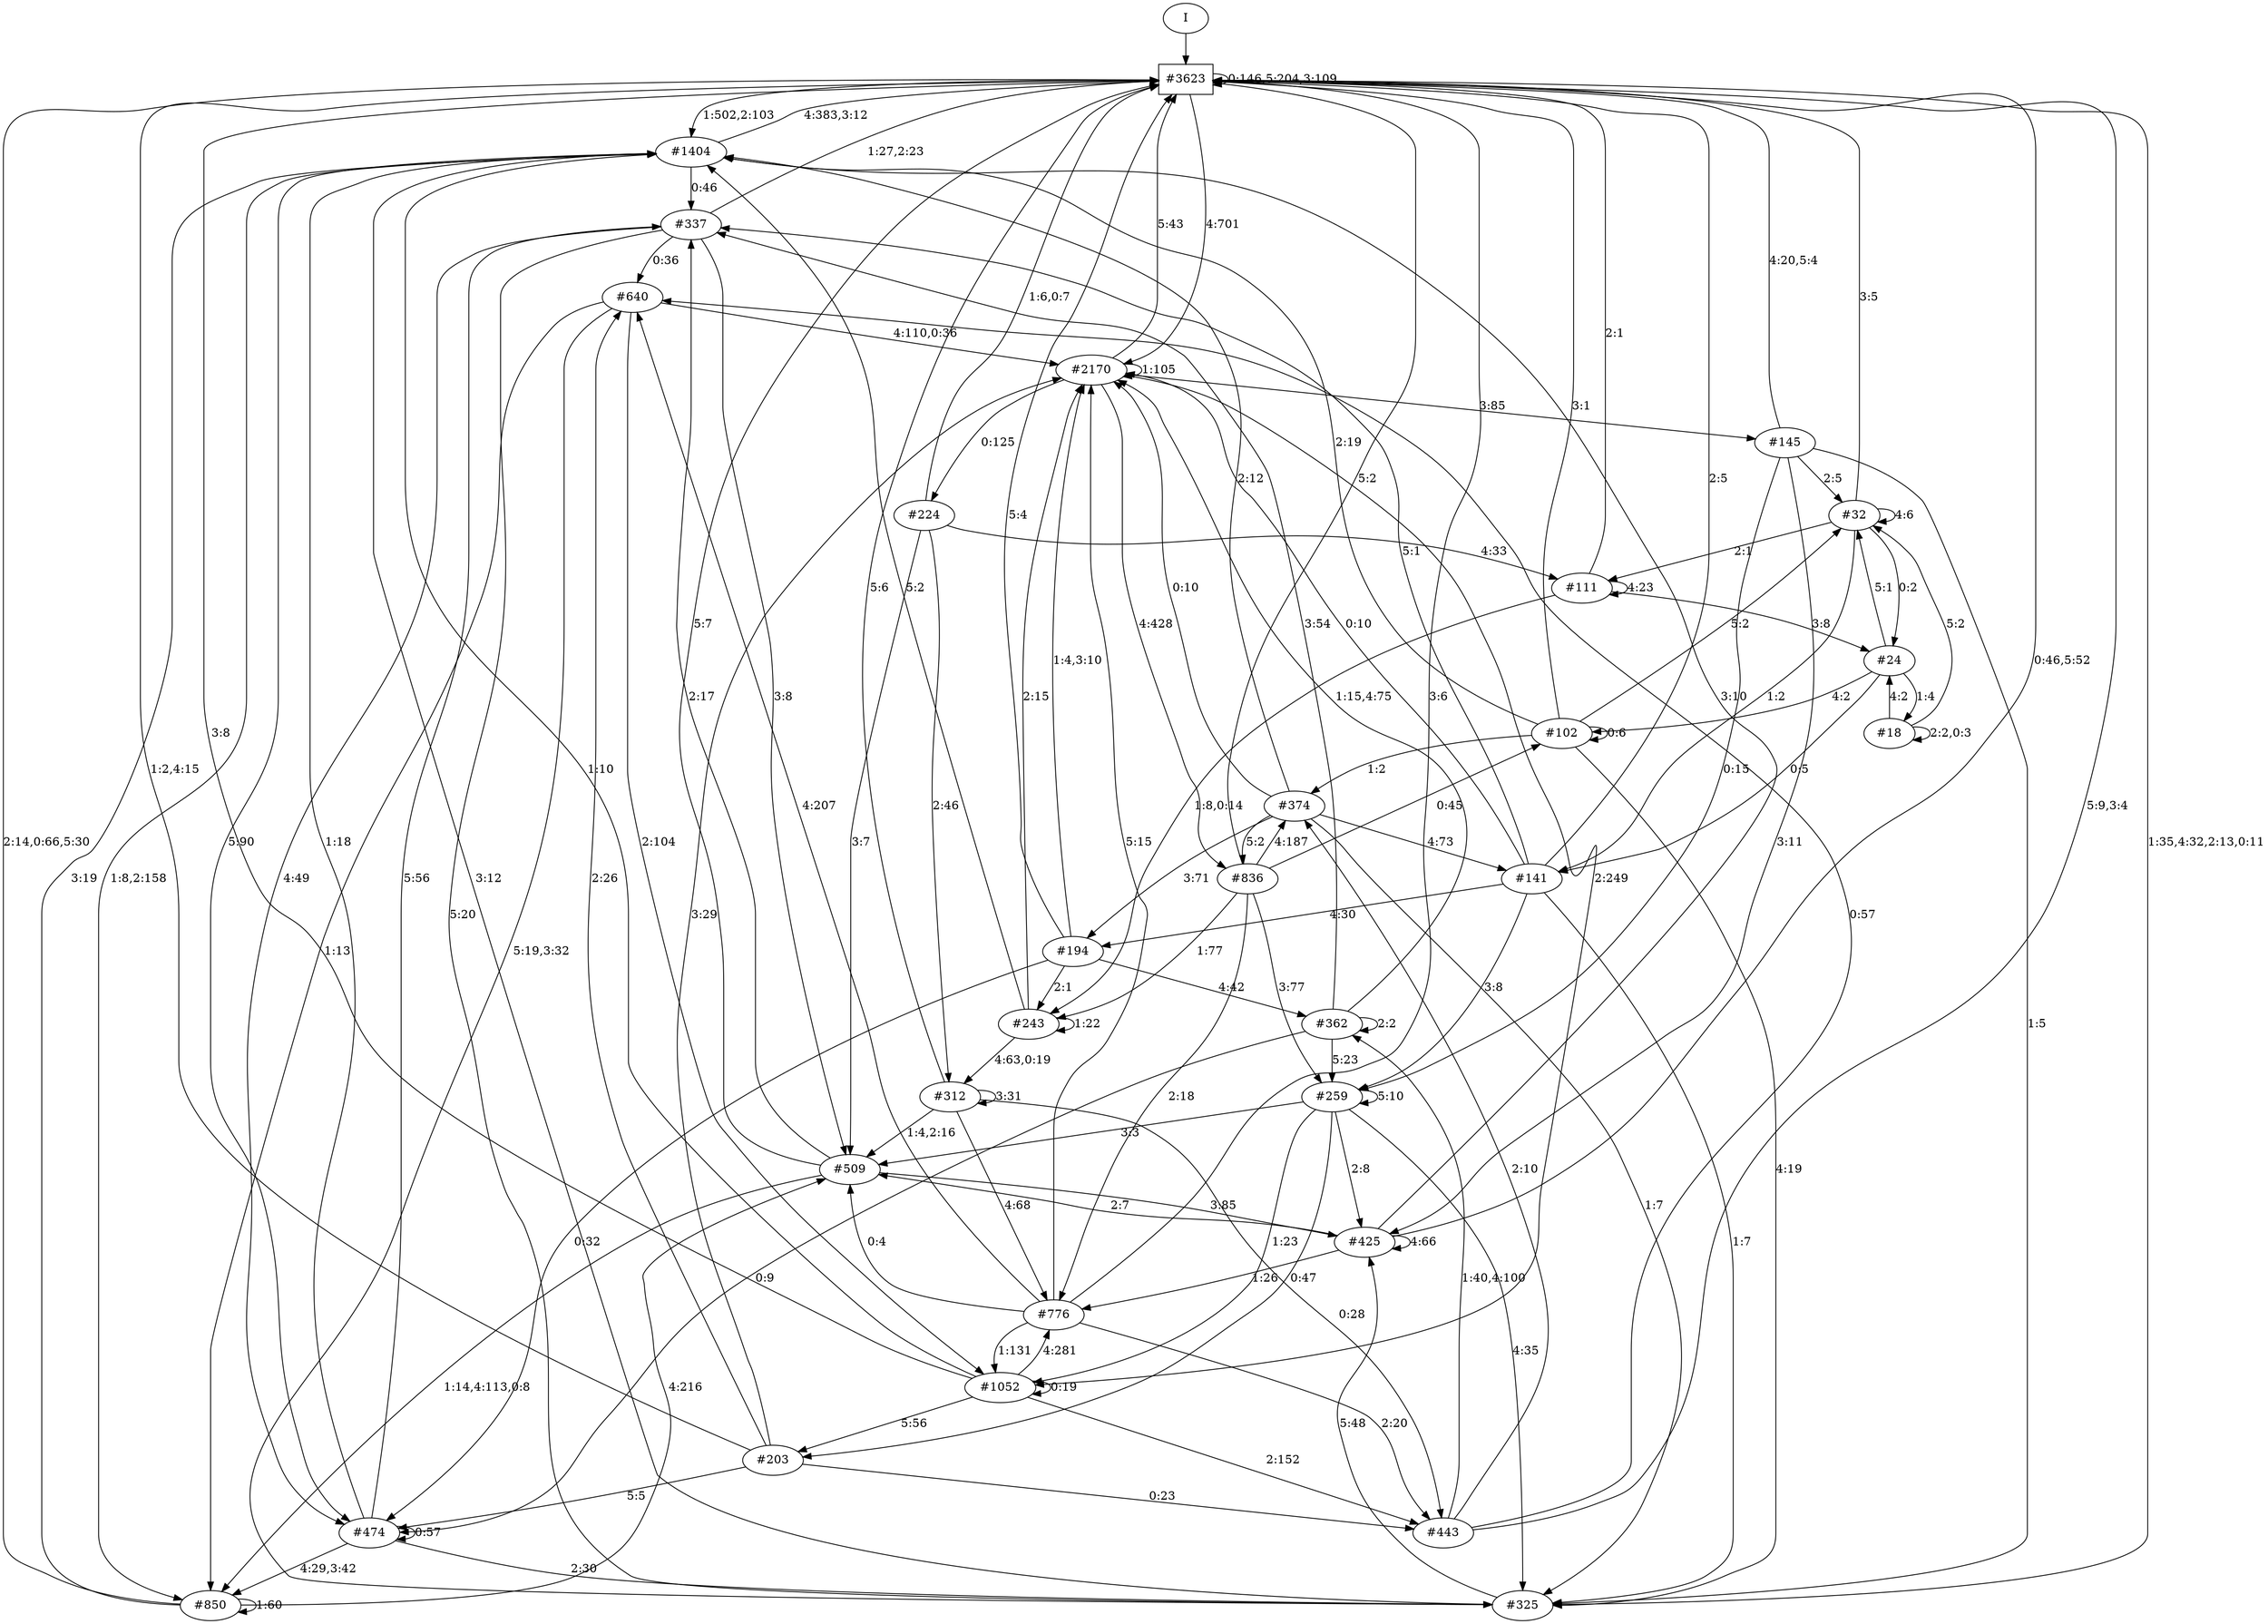 // produced with flexfringe from git commitd1cf04ada0831d0605a3651971ef9a02091d8823
// dfasat/flexfringe -h=alergia -d=alergia_data -o=experiments/flexfringe_pautomac_study/flexfringe_data/exp6_n5_x0_w1_a1_b0_f1_I0_J0_K0_t1_l0_p0_75dfa -n=5 -x=0 -w=1 -a=1 -b=0 -f=1 -I=0 -J=0 -K=0 -t=1 -l=0 -p=0.75 /Users/nicholasrenninger/Google Drive/Grad School/specification learning/code/DPFA_DTS_product_experiment/dfasatInvestigations/experiments/flexfringe_pautomac_study/flexfringe_data/flexfringe_pautomac_study_train 
digraph DFA {
	0 [label="root" shape=box];
		I -> 0;
	0 [ label="#3623"  ];
		0 -> 0 [label="0:146,5:204,3:109"  ];
		0 -> 1 [label="1:502,2:103"  ];
		0 -> 124 [label="4:701"  ];
	1 [ label="#1404"  ];
		1 -> 0 [label="4:383,3:12"  ];
		1 -> 60 [label="1:8,2:158"  ];
		1 -> 63 [label="5:90"  ];
		1 -> 5063 [label="0:46"  ];
	60 [ label="#850"  ];
		60 -> 0 [label="2:14,0:66,5:30"  ];
		60 -> 1 [label="3:19"  ];
		60 -> 60 [label="1:60"  ];
		60 -> 341 [label="4:216"  ];
	341 [ label="#509"  ];
		341 -> 0 [label="5:7"  ];
		341 -> 60 [label="1:14,4:113,0:8"  ];
		341 -> 342 [label="3:85"  ];
		341 -> 5063 [label="2:17"  ];
	342 [ label="#425"  ];
		342 -> 0 [label="0:46,5:52"  ];
		342 -> 1 [label="3:10"  ];
		342 -> 126 [label="1:26"  ];
		342 -> 341 [label="2:7"  ];
		342 -> 342 [label="4:66"  ];
	63 [ label="#474"  ];
		63 -> 2004 [label="2:30"  ];
		63 -> 1 [label="1:18"  ];
		63 -> 60 [label="4:29,3:42"  ];
		63 -> 63 [label="0:57"  ];
		63 -> 5063 [label="5:56"  ];
	2004 [ label="#325"  ];
		2004 -> 0 [label="1:35,4:32,2:13,0:11"  ];
		2004 -> 1 [label="3:12"  ];
		2004 -> 342 [label="5:48"  ];
	5063 [ label="#337"  ];
		5063 -> 0 [label="1:27,2:23"  ];
		5063 -> 2004 [label="5:20"  ];
		5063 -> 63 [label="4:49"  ];
		5063 -> 238 [label="0:36"  ];
		5063 -> 341 [label="3:8"  ];
	124 [ label="#2170"  ];
		124 -> 0 [label="5:43"  ];
		124 -> 153 [label="4:428"  ];
		124 -> 124 [label="1:105"  ];
		124 -> 125 [label="2:249"  ];
		124 -> 356 [label="0:125"  ];
		124 -> 399 [label="3:85"  ];
	153 [ label="#836"  ];
		153 -> 0 [label="5:2"  ];
		153 -> 126 [label="2:18"  ];
		153 -> 154 [label="4:187"  ];
		153 -> 199 [label="0:45"  ];
		153 -> 450 [label="1:77"  ];
		153 -> 948 [label="3:77"  ];
	450 [ label="#243"  ];
		450 -> 1 [label="5:2"  ];
		450 -> 124 [label="2:15"  ];
		450 -> 450 [label="1:22"  ];
		450 -> 454 [label="4:63,0:19"  ];
	454 [ label="#312"  ];
		454 -> 0 [label="5:6"  ];
		454 -> 126 [label="4:68"  ];
		454 -> 338 [label="0:28"  ];
		454 -> 341 [label="1:4,2:16"  ];
		454 -> 454 [label="3:31"  ];
	154 [ label="#374"  ];
		154 -> 2004 [label="1:7"  ];
		154 -> 1 [label="2:12"  ];
		154 -> 153 [label="5:2"  ];
		154 -> 124 [label="0:10"  ];
		154 -> 155 [label="3:71"  ];
		154 -> 1241 [label="4:73"  ];
	1241 [ label="#141"  ];
		1241 -> 0 [label="2:5"  ];
		1241 -> 2004 [label="1:7"  ];
		1241 -> 124 [label="0:10"  ];
		1241 -> 155 [label="4:30"  ];
		1241 -> 948 [label="3:8"  ];
		1241 -> 5063 [label="5:1"  ];
	155 [ label="#194"  ];
		155 -> 0 [label="5:4"  ];
		155 -> 63 [label="0:32"  ];
		155 -> 124 [label="1:4,3:10"  ];
		155 -> 339 [label="4:42"  ];
		155 -> 450 [label="2:1"  ];
	199 [ label="#102"  ];
		199 -> 0 [label="3:1"  ];
		199 -> 2004 [label="4:19"  ];
		199 -> 1 [label="2:19"  ];
		199 -> 154 [label="1:2"  ];
		199 -> 199 [label="0:6"  ];
		199 -> 3065 [label="5:2"  ];
	3065 [ label="#32"  ];
		3065 -> 0 [label="3:5"  ];
		3065 -> 1868 [label="0:2"  ];
		3065 -> 357 [label="2:1"  ];
		3065 -> 1241 [label="1:2"  ];
		3065 -> 3065 [label="4:6"  ];
	948 [ label="#259"  ];
		948 -> 2004 [label="4:35"  ];
		948 -> 125 [label="1:23"  ];
		948 -> 341 [label="3:3"  ];
		948 -> 342 [label="2:8"  ];
		948 -> 363 [label="0:47"  ];
		948 -> 948 [label="5:10"  ];
	125 [ label="#1052"  ];
		125 -> 0 [label="3:8"  ];
		125 -> 1 [label="1:10"  ];
		125 -> 125 [label="0:19"  ];
		125 -> 126 [label="4:281"  ];
		125 -> 338 [label="2:152"  ];
		125 -> 363 [label="5:56"  ];
	126 [ label="#776"  ];
		126 -> 0 [label="3:6"  ];
		126 -> 124 [label="5:15"  ];
		126 -> 125 [label="1:131"  ];
		126 -> 238 [label="4:207"  ];
		126 -> 338 [label="2:20"  ];
		126 -> 341 [label="0:4"  ];
	238 [ label="#640"  ];
		238 -> 2004 [label="5:19,3:32"  ];
		238 -> 60 [label="1:13"  ];
		238 -> 124 [label="4:110,0:36"  ];
		238 -> 125 [label="2:104"  ];
	338 [ label="#443"  ];
		338 -> 0 [label="5:9,3:4"  ];
		338 -> 154 [label="2:10"  ];
		338 -> 238 [label="0:57"  ];
		338 -> 339 [label="1:40,4:100"  ];
	339 [ label="#362"  ];
		339 -> 63 [label="0:9"  ];
		339 -> 124 [label="1:15,4:75"  ];
		339 -> 339 [label="2:2"  ];
		339 -> 948 [label="5:23"  ];
		339 -> 5063 [label="3:54"  ];
	363 [ label="#203"  ];
		363 -> 0 [label="1:2,4:15"  ];
		363 -> 63 [label="5:5"  ];
		363 -> 124 [label="3:29"  ];
		363 -> 238 [label="2:26"  ];
		363 -> 338 [label="0:23"  ];
	356 [ label="#224"  ];
		356 -> 0 [label="1:6,0:7"  ];
		356 -> 341 [label="3:7"  ];
		356 -> 357 [label="4:33"  ];
		356 -> 454 [label="2:46"  ];
	357 [ label="#111"  ];
		357 -> 0 [label="2:1"  ];
		357 -> 1868 [label="3:8"  ];
		357 -> 357 [label="4:23"  ];
		357 -> 450 [label="1:8,0:14"  ];
	1868 [ label="#24"  ];
		1868 -> 199 [label="4:2"  ];
		1868 -> 575 [label="1:4"  ];
		1868 -> 1241 [label="0:5"  ];
		1868 -> 3065 [label="5:1"  ];
	575 [ label="#18"  ];
		575 -> 1868 [label="4:2"  ];
		575 -> 575 [label="2:2,0:3"  ];
		575 -> 3065 [label="5:2"  ];
	399 [ label="#145"  ];
		399 -> 0 [label="4:20,5:4"  ];
		399 -> 2004 [label="1:5"  ];
		399 -> 342 [label="3:11"  ];
		399 -> 948 [label="0:15"  ];
		399 -> 3065 [label="2:5"  ];
}
